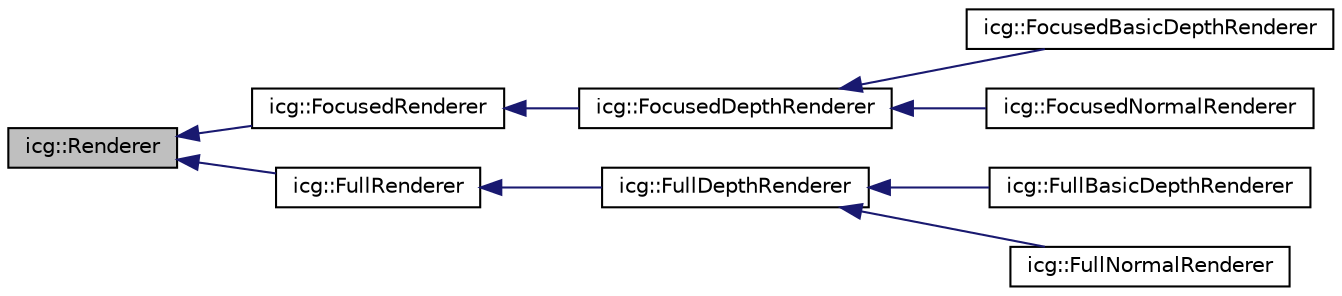 digraph "icg::Renderer"
{
 // LATEX_PDF_SIZE
  edge [fontname="Helvetica",fontsize="10",labelfontname="Helvetica",labelfontsize="10"];
  node [fontname="Helvetica",fontsize="10",shape=record];
  rankdir="LR";
  Node1 [label="icg::Renderer",height=0.2,width=0.4,color="black", fillcolor="grey75", style="filled", fontcolor="black",tooltip="Abstract class that defines a renderer as a single camera at a defined location."];
  Node1 -> Node2 [dir="back",color="midnightblue",fontsize="10",style="solid",fontname="Helvetica"];
  Node2 [label="icg::FocusedRenderer",height=0.2,width=0.4,color="black", fillcolor="white", style="filled",URL="$classicg_1_1FocusedRenderer.html",tooltip="Abstract Renderer class that defines a focused renderer that crops and scales the scene to focus on r..."];
  Node2 -> Node3 [dir="back",color="midnightblue",fontsize="10",style="solid",fontname="Helvetica"];
  Node3 [label="icg::FocusedDepthRenderer",height=0.2,width=0.4,color="black", fillcolor="white", style="filled",URL="$classicg_1_1FocusedDepthRenderer.html",tooltip="Abstract Renderer class that defines a focused depth renderer that extends the FocusedRenderer class ..."];
  Node3 -> Node4 [dir="back",color="midnightblue",fontsize="10",style="solid",fontname="Helvetica"];
  Node4 [label="icg::FocusedBasicDepthRenderer",height=0.2,width=0.4,color="black", fillcolor="white", style="filled",URL="$classicg_1_1FocusedBasicDepthRenderer.html",tooltip="Renderer that extends the focused depth renderer class with functionality from BasicDepthRendererCore..."];
  Node3 -> Node5 [dir="back",color="midnightblue",fontsize="10",style="solid",fontname="Helvetica"];
  Node5 [label="icg::FocusedNormalRenderer",height=0.2,width=0.4,color="black", fillcolor="white", style="filled",URL="$classicg_1_1FocusedNormalRenderer.html",tooltip="Renderer that extends the focused depth renderer class with functionality from NormalRendererCore to ..."];
  Node1 -> Node6 [dir="back",color="midnightblue",fontsize="10",style="solid",fontname="Helvetica"];
  Node6 [label="icg::FullRenderer",height=0.2,width=0.4,color="black", fillcolor="white", style="filled",URL="$classicg_1_1FullRenderer.html",tooltip="Abstract Renderer class that defines a full renderer that renders the image according to the image wi..."];
  Node6 -> Node7 [dir="back",color="midnightblue",fontsize="10",style="solid",fontname="Helvetica"];
  Node7 [label="icg::FullDepthRenderer",height=0.2,width=0.4,color="black", fillcolor="white", style="filled",URL="$classicg_1_1FullDepthRenderer.html",tooltip="Abstract Renderer class that defines a full depth renderer that extends the FullRenderer class with f..."];
  Node7 -> Node8 [dir="back",color="midnightblue",fontsize="10",style="solid",fontname="Helvetica"];
  Node8 [label="icg::FullBasicDepthRenderer",height=0.2,width=0.4,color="black", fillcolor="white", style="filled",URL="$classicg_1_1FullBasicDepthRenderer.html",tooltip="Renderer that extends the full depth renderer class with functionality from BasicDepthRendererCore to..."];
  Node7 -> Node9 [dir="back",color="midnightblue",fontsize="10",style="solid",fontname="Helvetica"];
  Node9 [label="icg::FullNormalRenderer",height=0.2,width=0.4,color="black", fillcolor="white", style="filled",URL="$classicg_1_1FullNormalRenderer.html",tooltip="Renderer that extends the full depth renderer class with functionality from NormalRendererCore to ren..."];
}
